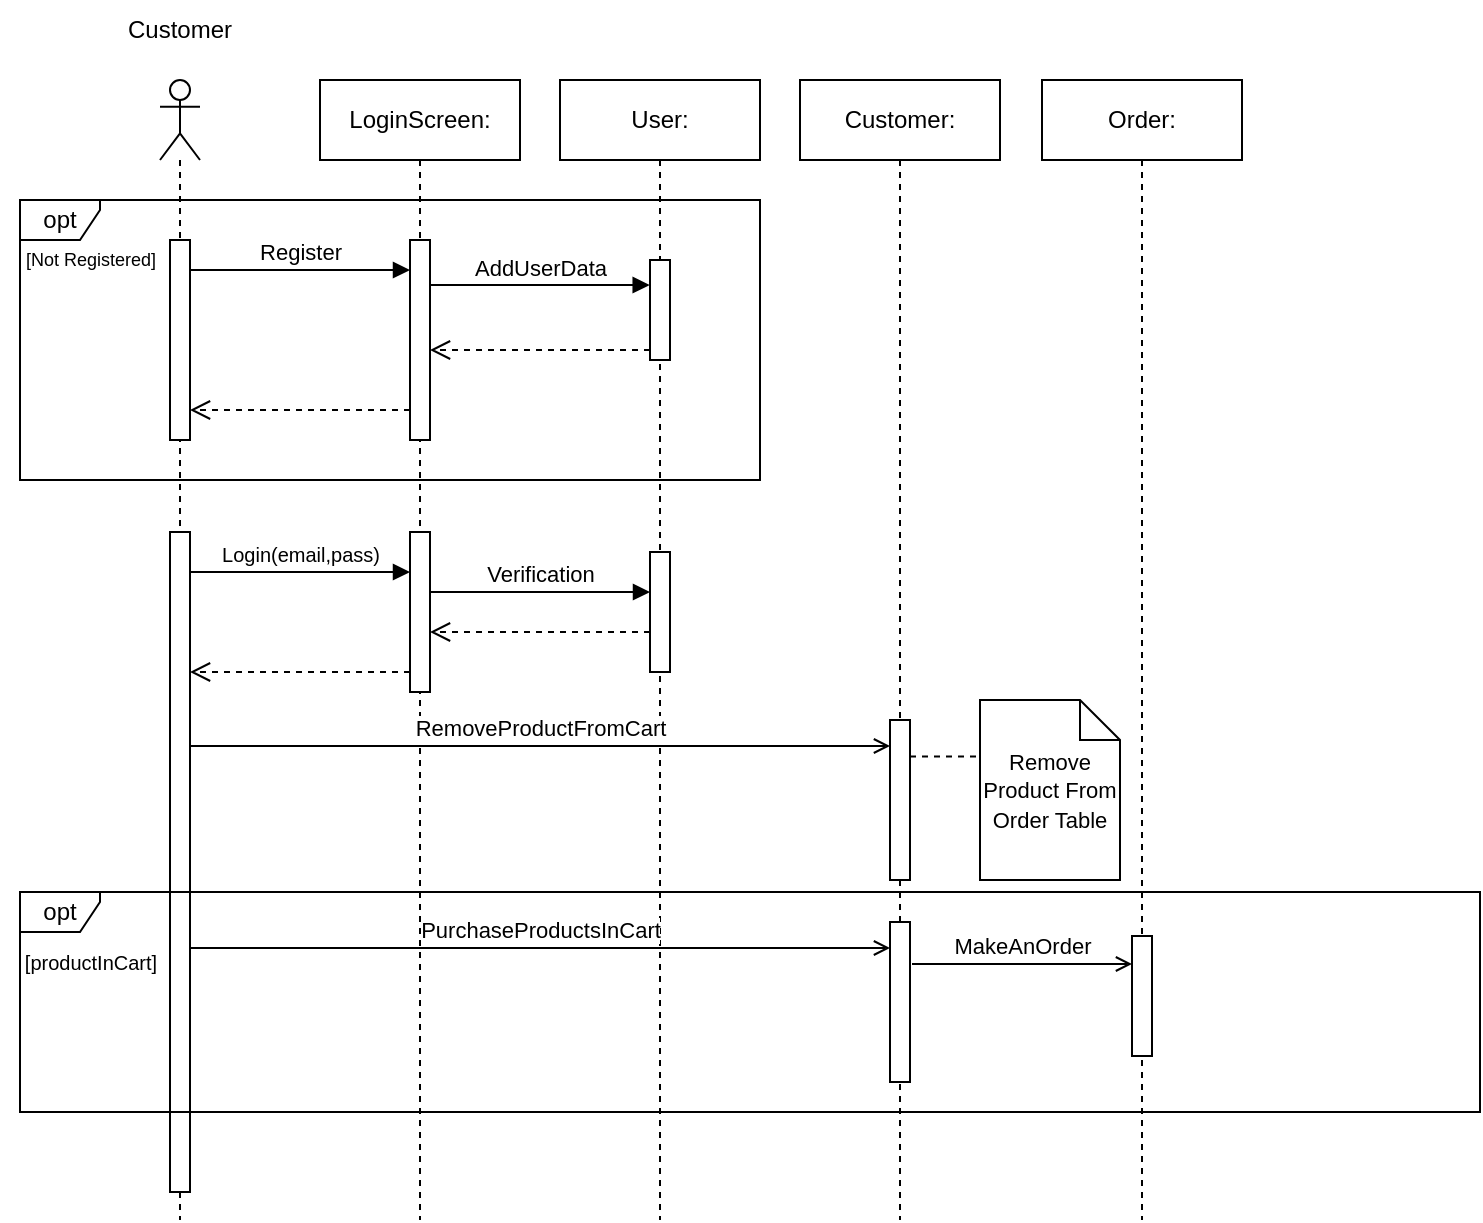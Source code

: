 <mxfile version="22.1.11" type="device">
  <diagram name="Page-1" id="HsitdcN0r7PipA14mCh1">
    <mxGraphModel dx="1761" dy="346" grid="1" gridSize="10" guides="1" tooltips="1" connect="1" arrows="1" fold="1" page="1" pageScale="1" pageWidth="1169" pageHeight="1654" math="0" shadow="0">
      <root>
        <mxCell id="0" />
        <mxCell id="1" parent="0" />
        <mxCell id="conp8-0LCWzHYiCez7KT-72" value="" style="shape=umlLifeline;perimeter=lifelinePerimeter;whiteSpace=wrap;html=1;container=1;dropTarget=0;collapsible=0;recursiveResize=0;outlineConnect=0;portConstraint=eastwest;newEdgeStyle={&quot;curved&quot;:0,&quot;rounded&quot;:0};participant=umlActor;" parent="1" vertex="1">
          <mxGeometry x="50" y="690" width="20" height="570" as="geometry" />
        </mxCell>
        <mxCell id="conp8-0LCWzHYiCez7KT-73" value="" style="html=1;points=[[0,0,0,0,5],[0,1,0,0,-5],[1,0,0,0,5],[1,1,0,0,-5]];perimeter=orthogonalPerimeter;outlineConnect=0;targetShapes=umlLifeline;portConstraint=eastwest;newEdgeStyle={&quot;curved&quot;:0,&quot;rounded&quot;:0};" parent="conp8-0LCWzHYiCez7KT-72" vertex="1">
          <mxGeometry x="5" y="226" width="10" height="330" as="geometry" />
        </mxCell>
        <mxCell id="conp8-0LCWzHYiCez7KT-74" value="User:" style="shape=umlLifeline;perimeter=lifelinePerimeter;whiteSpace=wrap;html=1;container=1;dropTarget=0;collapsible=0;recursiveResize=0;outlineConnect=0;portConstraint=eastwest;newEdgeStyle={&quot;curved&quot;:0,&quot;rounded&quot;:0};" parent="1" vertex="1">
          <mxGeometry x="250" y="690" width="100" height="570" as="geometry" />
        </mxCell>
        <mxCell id="conp8-0LCWzHYiCez7KT-75" value="" style="html=1;points=[[0,0,0,0,5],[0,1,0,0,-5],[1,0,0,0,5],[1,1,0,0,-5]];perimeter=orthogonalPerimeter;outlineConnect=0;targetShapes=umlLifeline;portConstraint=eastwest;newEdgeStyle={&quot;curved&quot;:0,&quot;rounded&quot;:0};" parent="conp8-0LCWzHYiCez7KT-74" vertex="1">
          <mxGeometry x="45" y="236" width="10" height="60" as="geometry" />
        </mxCell>
        <mxCell id="conp8-0LCWzHYiCez7KT-76" value="Product:" style="shape=umlLifeline;perimeter=lifelinePerimeter;whiteSpace=wrap;html=1;container=1;dropTarget=0;collapsible=0;recursiveResize=0;outlineConnect=0;portConstraint=eastwest;newEdgeStyle={&quot;curved&quot;:0,&quot;rounded&quot;:0};" parent="1" vertex="1">
          <mxGeometry x="370" y="690" width="100" height="450" as="geometry" />
        </mxCell>
        <mxCell id="conp8-0LCWzHYiCez7KT-77" value="Customer" style="text;html=1;strokeColor=none;fillColor=none;align=center;verticalAlign=middle;whiteSpace=wrap;rounded=0;" parent="1" vertex="1">
          <mxGeometry x="30" y="650" width="60" height="30" as="geometry" />
        </mxCell>
        <mxCell id="conp8-0LCWzHYiCez7KT-78" value="LoginScreen:" style="shape=umlLifeline;perimeter=lifelinePerimeter;whiteSpace=wrap;html=1;container=1;dropTarget=0;collapsible=0;recursiveResize=0;outlineConnect=0;portConstraint=eastwest;newEdgeStyle={&quot;curved&quot;:0,&quot;rounded&quot;:0};" parent="1" vertex="1">
          <mxGeometry x="130" y="690" width="100" height="570" as="geometry" />
        </mxCell>
        <mxCell id="conp8-0LCWzHYiCez7KT-79" value="" style="html=1;points=[[0,0,0,0,5],[0,1,0,0,-5],[1,0,0,0,5],[1,1,0,0,-5]];perimeter=orthogonalPerimeter;outlineConnect=0;targetShapes=umlLifeline;portConstraint=eastwest;newEdgeStyle={&quot;curved&quot;:0,&quot;rounded&quot;:0};" parent="conp8-0LCWzHYiCez7KT-78" vertex="1">
          <mxGeometry x="45" y="226" width="10" height="80" as="geometry" />
        </mxCell>
        <mxCell id="conp8-0LCWzHYiCez7KT-80" value="&lt;font style=&quot;font-size: 10px;&quot;&gt;Login(email,pass)&lt;/font&gt;" style="html=1;verticalAlign=bottom;endArrow=block;curved=0;rounded=0;exitX=1;exitY=0;exitDx=0;exitDy=5;exitPerimeter=0;" parent="1" edge="1">
          <mxGeometry width="80" relative="1" as="geometry">
            <mxPoint x="65" y="936" as="sourcePoint" />
            <mxPoint x="175" y="936" as="targetPoint" />
          </mxGeometry>
        </mxCell>
        <mxCell id="conp8-0LCWzHYiCez7KT-81" value="Verification" style="html=1;verticalAlign=bottom;endArrow=block;curved=0;rounded=0;entryX=-0.015;entryY=0.25;entryDx=0;entryDy=0;entryPerimeter=0;" parent="1" edge="1">
          <mxGeometry width="80" relative="1" as="geometry">
            <mxPoint x="185" y="946" as="sourcePoint" />
            <mxPoint x="295" y="946" as="targetPoint" />
          </mxGeometry>
        </mxCell>
        <mxCell id="conp8-0LCWzHYiCez7KT-82" value="" style="html=1;verticalAlign=bottom;endArrow=open;dashed=1;endSize=8;curved=0;rounded=0;exitX=0;exitY=1;exitDx=0;exitDy=-5;exitPerimeter=0;" parent="1" edge="1">
          <mxGeometry relative="1" as="geometry">
            <mxPoint x="175" y="986" as="sourcePoint" />
            <mxPoint x="65" y="986" as="targetPoint" />
          </mxGeometry>
        </mxCell>
        <mxCell id="conp8-0LCWzHYiCez7KT-83" value="" style="html=1;verticalAlign=bottom;endArrow=open;dashed=1;endSize=8;curved=0;rounded=0;exitX=0;exitY=1;exitDx=0;exitDy=-5;exitPerimeter=0;" parent="1" edge="1">
          <mxGeometry relative="1" as="geometry">
            <mxPoint x="295" y="966.0" as="sourcePoint" />
            <mxPoint x="185" y="966.0" as="targetPoint" />
          </mxGeometry>
        </mxCell>
        <mxCell id="conp8-0LCWzHYiCez7KT-84" value="Customer:" style="shape=umlLifeline;perimeter=lifelinePerimeter;whiteSpace=wrap;html=1;container=1;dropTarget=0;collapsible=0;recursiveResize=0;outlineConnect=0;portConstraint=eastwest;newEdgeStyle={&quot;curved&quot;:0,&quot;rounded&quot;:0};" parent="1" vertex="1">
          <mxGeometry x="370" y="690" width="100" height="570" as="geometry" />
        </mxCell>
        <mxCell id="conp8-0LCWzHYiCez7KT-85" value="" style="html=1;points=[[0,0,0,0,5],[0,1,0,0,-5],[1,0,0,0,5],[1,1,0,0,-5]];perimeter=orthogonalPerimeter;outlineConnect=0;targetShapes=umlLifeline;portConstraint=eastwest;newEdgeStyle={&quot;curved&quot;:0,&quot;rounded&quot;:0};" parent="conp8-0LCWzHYiCez7KT-84" vertex="1">
          <mxGeometry x="45" y="320" width="10" height="80" as="geometry" />
        </mxCell>
        <mxCell id="conp8-0LCWzHYiCez7KT-90" value="Order:" style="shape=umlLifeline;perimeter=lifelinePerimeter;whiteSpace=wrap;html=1;container=1;dropTarget=0;collapsible=0;recursiveResize=0;outlineConnect=0;portConstraint=eastwest;newEdgeStyle={&quot;curved&quot;:0,&quot;rounded&quot;:0};" parent="1" vertex="1">
          <mxGeometry x="491" y="690" width="100" height="570" as="geometry" />
        </mxCell>
        <mxCell id="conp8-0LCWzHYiCez7KT-91" value="" style="html=1;points=[[0,0,0,0,5],[0,1,0,0,-5],[1,0,0,0,5],[1,1,0,0,-5]];perimeter=orthogonalPerimeter;outlineConnect=0;targetShapes=umlLifeline;portConstraint=eastwest;newEdgeStyle={&quot;curved&quot;:0,&quot;rounded&quot;:0};" parent="conp8-0LCWzHYiCez7KT-90" vertex="1">
          <mxGeometry x="45" y="428" width="10" height="60" as="geometry" />
        </mxCell>
        <mxCell id="conp8-0LCWzHYiCez7KT-94" value="RemoveProductFromCart" style="html=1;verticalAlign=bottom;endArrow=open;curved=0;rounded=0;endFill=0;" parent="1" edge="1">
          <mxGeometry width="80" relative="1" as="geometry">
            <mxPoint x="65" y="1023" as="sourcePoint" />
            <mxPoint x="415" y="1023" as="targetPoint" />
          </mxGeometry>
        </mxCell>
        <mxCell id="conp8-0LCWzHYiCez7KT-96" value="PurchaseProductsInCart" style="html=1;verticalAlign=bottom;endArrow=open;curved=0;rounded=0;endFill=0;" parent="1" edge="1" target="fT5suLug-ZyLMkE2d97S-1">
          <mxGeometry width="80" relative="1" as="geometry">
            <mxPoint x="65" y="1124" as="sourcePoint" />
            <mxPoint x="535" y="1124" as="targetPoint" />
          </mxGeometry>
        </mxCell>
        <mxCell id="conp8-0LCWzHYiCez7KT-97" value="MakeAnOrder" style="html=1;verticalAlign=bottom;endArrow=open;curved=0;rounded=0;entryX=0;entryY=0;entryDx=0;entryDy=5;entryPerimeter=0;endFill=0;" parent="1" edge="1">
          <mxGeometry width="80" relative="1" as="geometry">
            <mxPoint x="426.0" y="1132" as="sourcePoint" />
            <mxPoint x="536.0" y="1132" as="targetPoint" />
          </mxGeometry>
        </mxCell>
        <mxCell id="conp8-0LCWzHYiCez7KT-98" value="opt" style="shape=umlFrame;whiteSpace=wrap;html=1;pointerEvents=0;width=40;height=20;" parent="1" vertex="1">
          <mxGeometry x="-20" y="1096" width="730" height="110" as="geometry" />
        </mxCell>
        <mxCell id="conp8-0LCWzHYiCez7KT-99" value="[productInCart]" style="text;html=1;align=center;verticalAlign=middle;resizable=0;points=[];autosize=1;strokeColor=none;fillColor=none;fontSize=10;" parent="1" vertex="1">
          <mxGeometry x="-30" y="1116" width="90" height="30" as="geometry" />
        </mxCell>
        <mxCell id="conp8-0LCWzHYiCez7KT-100" value="opt" style="shape=umlFrame;whiteSpace=wrap;html=1;pointerEvents=0;width=40;height=20;" parent="1" vertex="1">
          <mxGeometry x="-20" y="750" width="370" height="140" as="geometry" />
        </mxCell>
        <mxCell id="conp8-0LCWzHYiCez7KT-101" value="[Not Registered]" style="text;html=1;align=center;verticalAlign=middle;resizable=0;points=[];autosize=1;strokeColor=none;fillColor=none;fontSize=9;" parent="1" vertex="1">
          <mxGeometry x="-30" y="770" width="90" height="20" as="geometry" />
        </mxCell>
        <mxCell id="conp8-0LCWzHYiCez7KT-102" value="" style="html=1;points=[[0,0,0,0,5],[0,1,0,0,-5],[1,0,0,0,5],[1,1,0,0,-5]];perimeter=orthogonalPerimeter;outlineConnect=0;targetShapes=umlLifeline;portConstraint=eastwest;newEdgeStyle={&quot;curved&quot;:0,&quot;rounded&quot;:0};" parent="1" vertex="1">
          <mxGeometry x="295" y="780" width="10" height="50" as="geometry" />
        </mxCell>
        <mxCell id="conp8-0LCWzHYiCez7KT-103" value="Register" style="html=1;verticalAlign=bottom;endArrow=block;curved=0;rounded=0;exitX=1;exitY=0;exitDx=0;exitDy=5;exitPerimeter=0;" parent="1" edge="1">
          <mxGeometry width="80" relative="1" as="geometry">
            <mxPoint x="65" y="785" as="sourcePoint" />
            <mxPoint x="175" y="785" as="targetPoint" />
          </mxGeometry>
        </mxCell>
        <mxCell id="conp8-0LCWzHYiCez7KT-104" value="AddUserData" style="html=1;verticalAlign=bottom;endArrow=block;curved=0;rounded=0;entryX=-0.015;entryY=0.25;entryDx=0;entryDy=0;entryPerimeter=0;" parent="1" source="conp8-0LCWzHYiCez7KT-109" target="conp8-0LCWzHYiCez7KT-102" edge="1">
          <mxGeometry width="80" relative="1" as="geometry">
            <mxPoint x="185" y="792.5" as="sourcePoint" />
            <mxPoint x="290" y="800" as="targetPoint" />
          </mxGeometry>
        </mxCell>
        <mxCell id="conp8-0LCWzHYiCez7KT-105" value="" style="html=1;verticalAlign=bottom;endArrow=open;dashed=1;endSize=8;curved=0;rounded=0;exitX=0;exitY=1;exitDx=0;exitDy=-5;exitPerimeter=0;" parent="1" source="conp8-0LCWzHYiCez7KT-102" edge="1">
          <mxGeometry relative="1" as="geometry">
            <mxPoint x="295" y="820" as="sourcePoint" />
            <mxPoint x="185" y="825" as="targetPoint" />
          </mxGeometry>
        </mxCell>
        <mxCell id="conp8-0LCWzHYiCez7KT-106" value="" style="html=1;verticalAlign=bottom;endArrow=open;dashed=1;endSize=8;curved=0;rounded=0;exitX=0;exitY=1;exitDx=0;exitDy=-5;exitPerimeter=0;entryX=1;entryY=1;entryDx=0;entryDy=-5;entryPerimeter=0;" parent="1" edge="1">
          <mxGeometry relative="1" as="geometry">
            <mxPoint x="175" y="855" as="sourcePoint" />
            <mxPoint x="65" y="855" as="targetPoint" />
          </mxGeometry>
        </mxCell>
        <mxCell id="conp8-0LCWzHYiCez7KT-107" value="" style="html=1;points=[[0,0,0,0,5],[0,1,0,0,-5],[1,0,0,0,5],[1,1,0,0,-5]];perimeter=orthogonalPerimeter;outlineConnect=0;targetShapes=umlLifeline;portConstraint=eastwest;newEdgeStyle={&quot;curved&quot;:0,&quot;rounded&quot;:0};" parent="1" vertex="1">
          <mxGeometry x="55" y="770" width="10" height="100" as="geometry" />
        </mxCell>
        <mxCell id="conp8-0LCWzHYiCez7KT-108" value="" style="html=1;verticalAlign=bottom;endArrow=block;curved=0;rounded=0;entryX=-0.015;entryY=0.25;entryDx=0;entryDy=0;entryPerimeter=0;" parent="1" target="conp8-0LCWzHYiCez7KT-109" edge="1">
          <mxGeometry width="80" relative="1" as="geometry">
            <mxPoint x="185" y="792.5" as="sourcePoint" />
            <mxPoint x="295" y="793" as="targetPoint" />
          </mxGeometry>
        </mxCell>
        <mxCell id="conp8-0LCWzHYiCez7KT-109" value="" style="html=1;points=[[0,0,0,0,5],[0,1,0,0,-5],[1,0,0,0,5],[1,1,0,0,-5]];perimeter=orthogonalPerimeter;outlineConnect=0;targetShapes=umlLifeline;portConstraint=eastwest;newEdgeStyle={&quot;curved&quot;:0,&quot;rounded&quot;:0};" parent="1" vertex="1">
          <mxGeometry x="175" y="770" width="10" height="100" as="geometry" />
        </mxCell>
        <mxCell id="fT5suLug-ZyLMkE2d97S-1" value="" style="html=1;points=[[0,0,0,0,5],[0,1,0,0,-5],[1,0,0,0,5],[1,1,0,0,-5]];perimeter=orthogonalPerimeter;outlineConnect=0;targetShapes=umlLifeline;portConstraint=eastwest;newEdgeStyle={&quot;curved&quot;:0,&quot;rounded&quot;:0};" vertex="1" parent="1">
          <mxGeometry x="415" y="1111" width="10" height="80" as="geometry" />
        </mxCell>
        <mxCell id="fT5suLug-ZyLMkE2d97S-2" value="&lt;font style=&quot;font-size: 11px;&quot;&gt;Remove Product From Order Table&lt;/font&gt;" style="shape=note;size=20;whiteSpace=wrap;html=1;" vertex="1" parent="1">
          <mxGeometry x="460" y="1000" width="70" height="90" as="geometry" />
        </mxCell>
        <mxCell id="fT5suLug-ZyLMkE2d97S-5" value="" style="endArrow=none;dashed=1;html=1;rounded=0;entryX=0.01;entryY=0.314;entryDx=0;entryDy=0;entryPerimeter=0;" edge="1" parent="1" source="conp8-0LCWzHYiCez7KT-85" target="fT5suLug-ZyLMkE2d97S-2">
          <mxGeometry width="50" height="50" relative="1" as="geometry">
            <mxPoint x="380" y="970" as="sourcePoint" />
            <mxPoint x="430" y="920" as="targetPoint" />
          </mxGeometry>
        </mxCell>
      </root>
    </mxGraphModel>
  </diagram>
</mxfile>
